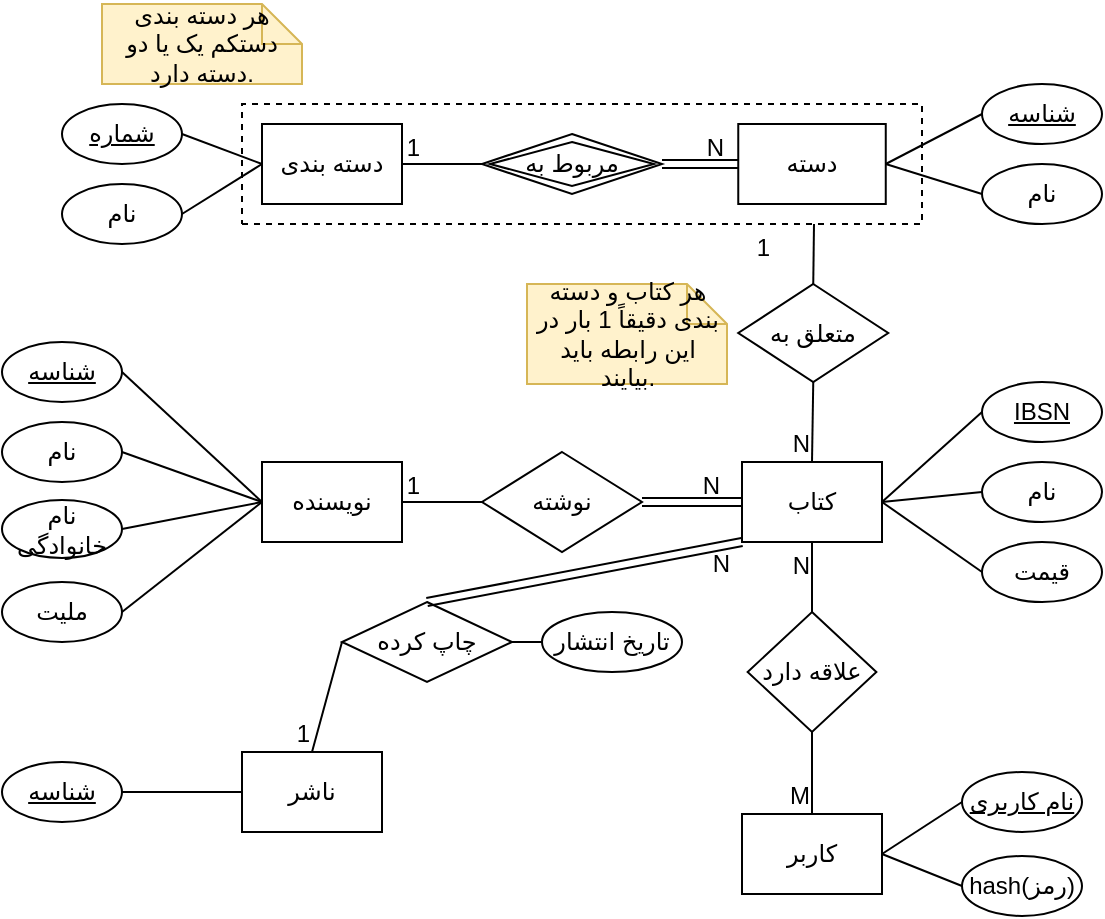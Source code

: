 <mxfile version="26.2.14">
  <diagram name="Page-1" id="AfUnkMUKUY46iMacb7uU">
    <mxGraphModel dx="444" dy="757" grid="1" gridSize="10" guides="1" tooltips="1" connect="1" arrows="1" fold="1" page="1" pageScale="1" pageWidth="850" pageHeight="1100" background="#FFFFFF" math="0" shadow="0">
      <root>
        <mxCell id="0" />
        <mxCell id="1" parent="0" />
        <mxCell id="wY0--rLpWHTfZow8YUd0-1" value="کتاب" style="rounded=0;whiteSpace=wrap;html=1;" vertex="1" parent="1">
          <mxGeometry x="510" y="259" width="70" height="40" as="geometry" />
        </mxCell>
        <mxCell id="wY0--rLpWHTfZow8YUd0-2" value="نویسنده" style="rounded=0;whiteSpace=wrap;html=1;" vertex="1" parent="1">
          <mxGeometry x="270" y="259" width="70" height="40" as="geometry" />
        </mxCell>
        <mxCell id="wY0--rLpWHTfZow8YUd0-3" value="نوشته" style="rhombus;whiteSpace=wrap;html=1;" vertex="1" parent="1">
          <mxGeometry x="380" y="254" width="80" height="50" as="geometry" />
        </mxCell>
        <mxCell id="wY0--rLpWHTfZow8YUd0-7" value="" style="shape=link;html=1;rounded=0;exitX=1;exitY=0.5;exitDx=0;exitDy=0;entryX=0;entryY=0.5;entryDx=0;entryDy=0;" edge="1" parent="1" source="wY0--rLpWHTfZow8YUd0-3" target="wY0--rLpWHTfZow8YUd0-1">
          <mxGeometry relative="1" as="geometry">
            <mxPoint x="340" y="349" as="sourcePoint" />
            <mxPoint x="500" y="349" as="targetPoint" />
          </mxGeometry>
        </mxCell>
        <mxCell id="wY0--rLpWHTfZow8YUd0-8" value="N" style="resizable=0;html=1;whiteSpace=wrap;align=right;verticalAlign=bottom;" connectable="0" vertex="1" parent="wY0--rLpWHTfZow8YUd0-7">
          <mxGeometry x="1" relative="1" as="geometry">
            <mxPoint x="-10" as="offset" />
          </mxGeometry>
        </mxCell>
        <mxCell id="wY0--rLpWHTfZow8YUd0-9" value="" style="endArrow=none;html=1;rounded=0;entryX=1;entryY=0.5;entryDx=0;entryDy=0;exitX=0;exitY=0.5;exitDx=0;exitDy=0;" edge="1" parent="1" source="wY0--rLpWHTfZow8YUd0-3" target="wY0--rLpWHTfZow8YUd0-2">
          <mxGeometry relative="1" as="geometry">
            <mxPoint x="340" y="349" as="sourcePoint" />
            <mxPoint x="500" y="349" as="targetPoint" />
          </mxGeometry>
        </mxCell>
        <mxCell id="wY0--rLpWHTfZow8YUd0-10" value="1" style="resizable=0;html=1;whiteSpace=wrap;align=right;verticalAlign=bottom;" connectable="0" vertex="1" parent="wY0--rLpWHTfZow8YUd0-9">
          <mxGeometry x="1" relative="1" as="geometry">
            <mxPoint x="10" as="offset" />
          </mxGeometry>
        </mxCell>
        <mxCell id="wY0--rLpWHTfZow8YUd0-11" value="IBSN" style="ellipse;whiteSpace=wrap;html=1;align=center;fontStyle=4;" vertex="1" parent="1">
          <mxGeometry x="630" y="219" width="60" height="30" as="geometry" />
        </mxCell>
        <mxCell id="wY0--rLpWHTfZow8YUd0-12" value="نام" style="ellipse;whiteSpace=wrap;html=1;align=center;" vertex="1" parent="1">
          <mxGeometry x="630" y="259" width="60" height="30" as="geometry" />
        </mxCell>
        <mxCell id="wY0--rLpWHTfZow8YUd0-13" value="قیمت" style="ellipse;whiteSpace=wrap;html=1;align=center;" vertex="1" parent="1">
          <mxGeometry x="630" y="299" width="60" height="30" as="geometry" />
        </mxCell>
        <mxCell id="wY0--rLpWHTfZow8YUd0-14" value="ناشر" style="whiteSpace=wrap;html=1;align=center;" vertex="1" parent="1">
          <mxGeometry x="260" y="404" width="70" height="40" as="geometry" />
        </mxCell>
        <mxCell id="wY0--rLpWHTfZow8YUd0-15" value="چاپ کرده" style="shape=rhombus;perimeter=rhombusPerimeter;whiteSpace=wrap;html=1;align=center;" vertex="1" parent="1">
          <mxGeometry x="310" y="329" width="85" height="40" as="geometry" />
        </mxCell>
        <mxCell id="wY0--rLpWHTfZow8YUd0-18" value="" style="endArrow=none;html=1;rounded=0;exitX=0;exitY=0.5;exitDx=0;exitDy=0;entryX=0.5;entryY=0;entryDx=0;entryDy=0;" edge="1" parent="1" source="wY0--rLpWHTfZow8YUd0-15" target="wY0--rLpWHTfZow8YUd0-14">
          <mxGeometry relative="1" as="geometry">
            <mxPoint x="320" y="389" as="sourcePoint" />
            <mxPoint x="480" y="389" as="targetPoint" />
          </mxGeometry>
        </mxCell>
        <mxCell id="wY0--rLpWHTfZow8YUd0-19" value="1" style="resizable=0;html=1;whiteSpace=wrap;align=right;verticalAlign=bottom;" connectable="0" vertex="1" parent="wY0--rLpWHTfZow8YUd0-18">
          <mxGeometry x="1" relative="1" as="geometry" />
        </mxCell>
        <mxCell id="wY0--rLpWHTfZow8YUd0-22" value="" style="shape=link;html=1;rounded=0;entryX=0;entryY=1;entryDx=0;entryDy=0;exitX=0.5;exitY=0;exitDx=0;exitDy=0;" edge="1" parent="1" source="wY0--rLpWHTfZow8YUd0-15" target="wY0--rLpWHTfZow8YUd0-1">
          <mxGeometry relative="1" as="geometry">
            <mxPoint x="320" y="389" as="sourcePoint" />
            <mxPoint x="480" y="389" as="targetPoint" />
          </mxGeometry>
        </mxCell>
        <mxCell id="wY0--rLpWHTfZow8YUd0-23" value="N" style="resizable=0;html=1;whiteSpace=wrap;align=right;verticalAlign=bottom;" connectable="0" vertex="1" parent="wY0--rLpWHTfZow8YUd0-22">
          <mxGeometry x="1" relative="1" as="geometry">
            <mxPoint x="-5" y="20" as="offset" />
          </mxGeometry>
        </mxCell>
        <mxCell id="wY0--rLpWHTfZow8YUd0-24" value="&lt;div&gt;شناسه&lt;/div&gt;" style="ellipse;whiteSpace=wrap;html=1;align=center;fontStyle=4;" vertex="1" parent="1">
          <mxGeometry x="140" y="409" width="60" height="30" as="geometry" />
        </mxCell>
        <mxCell id="wY0--rLpWHTfZow8YUd0-25" value="&lt;div&gt;شناسه&lt;/div&gt;" style="ellipse;whiteSpace=wrap;html=1;align=center;fontStyle=4;" vertex="1" parent="1">
          <mxGeometry x="140" y="199" width="60" height="30" as="geometry" />
        </mxCell>
        <mxCell id="wY0--rLpWHTfZow8YUd0-26" value="نام" style="ellipse;whiteSpace=wrap;html=1;align=center;" vertex="1" parent="1">
          <mxGeometry x="140" y="239" width="60" height="30" as="geometry" />
        </mxCell>
        <mxCell id="wY0--rLpWHTfZow8YUd0-27" value="" style="endArrow=none;html=1;rounded=0;exitX=0;exitY=0.5;exitDx=0;exitDy=0;entryX=1;entryY=0.5;entryDx=0;entryDy=0;" edge="1" parent="1" source="wY0--rLpWHTfZow8YUd0-14" target="wY0--rLpWHTfZow8YUd0-24">
          <mxGeometry relative="1" as="geometry">
            <mxPoint x="400" y="399" as="sourcePoint" />
            <mxPoint x="560" y="399" as="targetPoint" />
          </mxGeometry>
        </mxCell>
        <mxCell id="wY0--rLpWHTfZow8YUd0-28" value="تاریخ انتشار" style="ellipse;whiteSpace=wrap;html=1;align=center;" vertex="1" parent="1">
          <mxGeometry x="410" y="334" width="70" height="30" as="geometry" />
        </mxCell>
        <mxCell id="wY0--rLpWHTfZow8YUd0-29" value="" style="endArrow=none;html=1;rounded=0;entryX=0;entryY=0.5;entryDx=0;entryDy=0;exitX=1;exitY=0.5;exitDx=0;exitDy=0;" edge="1" parent="1" source="wY0--rLpWHTfZow8YUd0-15" target="wY0--rLpWHTfZow8YUd0-28">
          <mxGeometry relative="1" as="geometry">
            <mxPoint x="410" y="309" as="sourcePoint" />
            <mxPoint x="570" y="309" as="targetPoint" />
          </mxGeometry>
        </mxCell>
        <mxCell id="wY0--rLpWHTfZow8YUd0-30" value="" style="endArrow=none;html=1;rounded=0;entryX=0;entryY=0.5;entryDx=0;entryDy=0;exitX=1;exitY=0.5;exitDx=0;exitDy=0;" edge="1" parent="1" source="wY0--rLpWHTfZow8YUd0-1" target="wY0--rLpWHTfZow8YUd0-11">
          <mxGeometry relative="1" as="geometry">
            <mxPoint x="410" y="309" as="sourcePoint" />
            <mxPoint x="570" y="309" as="targetPoint" />
          </mxGeometry>
        </mxCell>
        <mxCell id="wY0--rLpWHTfZow8YUd0-31" value="" style="endArrow=none;html=1;rounded=0;entryX=0;entryY=0.5;entryDx=0;entryDy=0;exitX=1;exitY=0.5;exitDx=0;exitDy=0;" edge="1" parent="1" source="wY0--rLpWHTfZow8YUd0-1" target="wY0--rLpWHTfZow8YUd0-12">
          <mxGeometry relative="1" as="geometry">
            <mxPoint x="410" y="309" as="sourcePoint" />
            <mxPoint x="570" y="309" as="targetPoint" />
          </mxGeometry>
        </mxCell>
        <mxCell id="wY0--rLpWHTfZow8YUd0-32" value="دسته" style="whiteSpace=wrap;html=1;align=center;" vertex="1" parent="1">
          <mxGeometry x="508.13" y="90" width="73.75" height="40" as="geometry" />
        </mxCell>
        <mxCell id="wY0--rLpWHTfZow8YUd0-33" value="دسته بندی" style="whiteSpace=wrap;html=1;align=center;" vertex="1" parent="1">
          <mxGeometry x="270" y="90" width="70" height="40" as="geometry" />
        </mxCell>
        <mxCell id="wY0--rLpWHTfZow8YUd0-35" value="" style="shape=link;html=1;rounded=0;exitX=1;exitY=0.5;exitDx=0;exitDy=0;entryX=0;entryY=0.5;entryDx=0;entryDy=0;" edge="1" parent="1" source="wY0--rLpWHTfZow8YUd0-39" target="wY0--rLpWHTfZow8YUd0-32">
          <mxGeometry relative="1" as="geometry">
            <mxPoint x="465" y="110" as="sourcePoint" />
            <mxPoint x="550" y="160" as="targetPoint" />
          </mxGeometry>
        </mxCell>
        <mxCell id="wY0--rLpWHTfZow8YUd0-36" value="N" style="resizable=0;html=1;whiteSpace=wrap;align=right;verticalAlign=bottom;" connectable="0" vertex="1" parent="wY0--rLpWHTfZow8YUd0-35">
          <mxGeometry x="1" relative="1" as="geometry">
            <mxPoint x="-6" as="offset" />
          </mxGeometry>
        </mxCell>
        <mxCell id="wY0--rLpWHTfZow8YUd0-39" value="مربوط به" style="shape=rhombus;double=1;perimeter=rhombusPerimeter;whiteSpace=wrap;html=1;align=center;" vertex="1" parent="1">
          <mxGeometry x="380" y="95" width="90" height="30" as="geometry" />
        </mxCell>
        <mxCell id="wY0--rLpWHTfZow8YUd0-40" value="" style="endArrow=none;html=1;rounded=0;entryX=1;entryY=0.5;entryDx=0;entryDy=0;exitX=0;exitY=0.5;exitDx=0;exitDy=0;" edge="1" parent="1" source="wY0--rLpWHTfZow8YUd0-39" target="wY0--rLpWHTfZow8YUd0-33">
          <mxGeometry relative="1" as="geometry">
            <mxPoint x="390" y="160" as="sourcePoint" />
            <mxPoint x="550" y="160" as="targetPoint" />
          </mxGeometry>
        </mxCell>
        <mxCell id="wY0--rLpWHTfZow8YUd0-41" value="1" style="resizable=0;html=1;whiteSpace=wrap;align=right;verticalAlign=bottom;" connectable="0" vertex="1" parent="wY0--rLpWHTfZow8YUd0-40">
          <mxGeometry x="1" relative="1" as="geometry">
            <mxPoint x="10" as="offset" />
          </mxGeometry>
        </mxCell>
        <mxCell id="wY0--rLpWHTfZow8YUd0-42" value="هر دسته بندی دستکم یک یا دو دسته دارد." style="shape=note;size=20;whiteSpace=wrap;html=1;fillColor=#fff2cc;strokeColor=#d6b656;" vertex="1" parent="1">
          <mxGeometry x="190" y="30" width="100" height="40" as="geometry" />
        </mxCell>
        <mxCell id="wY0--rLpWHTfZow8YUd0-43" value="متعلق به" style="shape=rhombus;perimeter=rhombusPerimeter;whiteSpace=wrap;html=1;align=center;" vertex="1" parent="1">
          <mxGeometry x="508.13" y="170" width="74.99" height="49" as="geometry" />
        </mxCell>
        <mxCell id="wY0--rLpWHTfZow8YUd0-47" value="" style="endArrow=none;dashed=1;html=1;rounded=0;" edge="1" parent="1">
          <mxGeometry width="50" height="50" relative="1" as="geometry">
            <mxPoint x="260" y="140" as="sourcePoint" />
            <mxPoint x="260" y="140" as="targetPoint" />
            <Array as="points">
              <mxPoint x="600" y="140" />
              <mxPoint x="600" y="80" />
              <mxPoint x="260" y="80" />
            </Array>
          </mxGeometry>
        </mxCell>
        <mxCell id="wY0--rLpWHTfZow8YUd0-50" value="" style="endArrow=none;html=1;rounded=0;exitX=0.5;exitY=0;exitDx=0;exitDy=0;" edge="1" parent="1" source="wY0--rLpWHTfZow8YUd0-43">
          <mxGeometry relative="1" as="geometry">
            <mxPoint x="380" y="170" as="sourcePoint" />
            <mxPoint x="546" y="140" as="targetPoint" />
          </mxGeometry>
        </mxCell>
        <mxCell id="wY0--rLpWHTfZow8YUd0-51" value="1" style="resizable=0;html=1;whiteSpace=wrap;align=right;verticalAlign=bottom;" connectable="0" vertex="1" parent="wY0--rLpWHTfZow8YUd0-50">
          <mxGeometry x="1" relative="1" as="geometry">
            <mxPoint x="-20" y="20" as="offset" />
          </mxGeometry>
        </mxCell>
        <mxCell id="wY0--rLpWHTfZow8YUd0-52" value="" style="endArrow=none;html=1;rounded=0;entryX=0.5;entryY=0;entryDx=0;entryDy=0;exitX=0.5;exitY=1;exitDx=0;exitDy=0;" edge="1" parent="1" source="wY0--rLpWHTfZow8YUd0-43" target="wY0--rLpWHTfZow8YUd0-1">
          <mxGeometry relative="1" as="geometry">
            <mxPoint x="450" y="220" as="sourcePoint" />
            <mxPoint x="610" y="220" as="targetPoint" />
          </mxGeometry>
        </mxCell>
        <mxCell id="wY0--rLpWHTfZow8YUd0-53" value="N" style="resizable=0;html=1;whiteSpace=wrap;align=right;verticalAlign=bottom;" connectable="0" vertex="1" parent="wY0--rLpWHTfZow8YUd0-52">
          <mxGeometry x="1" relative="1" as="geometry" />
        </mxCell>
        <mxCell id="wY0--rLpWHTfZow8YUd0-54" value="هر کتاب و دسته بندی دقیقاً 1 بار در این رابطه باید بیایند." style="shape=note;size=20;whiteSpace=wrap;html=1;fillColor=#fff2cc;strokeColor=#d6b656;" vertex="1" parent="1">
          <mxGeometry x="402.5" y="170" width="100" height="50" as="geometry" />
        </mxCell>
        <mxCell id="wY0--rLpWHTfZow8YUd0-55" value="" style="endArrow=none;html=1;rounded=0;entryX=0;entryY=0.5;entryDx=0;entryDy=0;exitX=1;exitY=0.5;exitDx=0;exitDy=0;" edge="1" parent="1" source="wY0--rLpWHTfZow8YUd0-25" target="wY0--rLpWHTfZow8YUd0-2">
          <mxGeometry relative="1" as="geometry">
            <mxPoint x="260" y="290" as="sourcePoint" />
            <mxPoint x="420" y="290" as="targetPoint" />
          </mxGeometry>
        </mxCell>
        <mxCell id="wY0--rLpWHTfZow8YUd0-57" value="" style="endArrow=none;html=1;rounded=0;entryX=0;entryY=0.5;entryDx=0;entryDy=0;exitX=1;exitY=0.5;exitDx=0;exitDy=0;" edge="1" parent="1" source="wY0--rLpWHTfZow8YUd0-26" target="wY0--rLpWHTfZow8YUd0-2">
          <mxGeometry relative="1" as="geometry">
            <mxPoint x="260" y="290" as="sourcePoint" />
            <mxPoint x="420" y="290" as="targetPoint" />
          </mxGeometry>
        </mxCell>
        <mxCell id="wY0--rLpWHTfZow8YUd0-58" value="نام خانوادگی" style="ellipse;whiteSpace=wrap;html=1;align=center;" vertex="1" parent="1">
          <mxGeometry x="140" y="278" width="60" height="29" as="geometry" />
        </mxCell>
        <mxCell id="wY0--rLpWHTfZow8YUd0-59" value="ملیت" style="ellipse;whiteSpace=wrap;html=1;align=center;" vertex="1" parent="1">
          <mxGeometry x="140" y="319" width="60" height="30" as="geometry" />
        </mxCell>
        <mxCell id="wY0--rLpWHTfZow8YUd0-60" value="" style="endArrow=none;html=1;rounded=0;entryX=0;entryY=0.5;entryDx=0;entryDy=0;exitX=1;exitY=0.5;exitDx=0;exitDy=0;" edge="1" parent="1" source="wY0--rLpWHTfZow8YUd0-58" target="wY0--rLpWHTfZow8YUd0-2">
          <mxGeometry relative="1" as="geometry">
            <mxPoint x="260" y="290" as="sourcePoint" />
            <mxPoint x="420" y="290" as="targetPoint" />
          </mxGeometry>
        </mxCell>
        <mxCell id="wY0--rLpWHTfZow8YUd0-61" value="" style="endArrow=none;html=1;rounded=0;entryX=0;entryY=0.5;entryDx=0;entryDy=0;exitX=1;exitY=0.5;exitDx=0;exitDy=0;" edge="1" parent="1" source="wY0--rLpWHTfZow8YUd0-59" target="wY0--rLpWHTfZow8YUd0-2">
          <mxGeometry relative="1" as="geometry">
            <mxPoint x="260" y="290" as="sourcePoint" />
            <mxPoint x="420" y="290" as="targetPoint" />
          </mxGeometry>
        </mxCell>
        <mxCell id="wY0--rLpWHTfZow8YUd0-62" value="" style="endArrow=none;html=1;rounded=0;entryX=0;entryY=0.5;entryDx=0;entryDy=0;exitX=1;exitY=0.5;exitDx=0;exitDy=0;" edge="1" parent="1" source="wY0--rLpWHTfZow8YUd0-1" target="wY0--rLpWHTfZow8YUd0-13">
          <mxGeometry relative="1" as="geometry">
            <mxPoint x="450" y="290" as="sourcePoint" />
            <mxPoint x="610" y="290" as="targetPoint" />
          </mxGeometry>
        </mxCell>
        <mxCell id="wY0--rLpWHTfZow8YUd0-63" value="کاربر" style="whiteSpace=wrap;html=1;align=center;" vertex="1" parent="1">
          <mxGeometry x="510" y="435" width="70" height="40" as="geometry" />
        </mxCell>
        <mxCell id="wY0--rLpWHTfZow8YUd0-65" value="شماره" style="ellipse;whiteSpace=wrap;html=1;align=center;fontStyle=4;" vertex="1" parent="1">
          <mxGeometry x="170" y="80" width="60" height="30" as="geometry" />
        </mxCell>
        <mxCell id="wY0--rLpWHTfZow8YUd0-66" value="&lt;div&gt;شناسه&lt;/div&gt;" style="ellipse;whiteSpace=wrap;html=1;align=center;fontStyle=4;" vertex="1" parent="1">
          <mxGeometry x="630" y="70" width="60" height="30" as="geometry" />
        </mxCell>
        <mxCell id="wY0--rLpWHTfZow8YUd0-67" value="نام" style="ellipse;whiteSpace=wrap;html=1;align=center;" vertex="1" parent="1">
          <mxGeometry x="170" y="120" width="60" height="30" as="geometry" />
        </mxCell>
        <mxCell id="wY0--rLpWHTfZow8YUd0-68" value="نام" style="ellipse;whiteSpace=wrap;html=1;align=center;" vertex="1" parent="1">
          <mxGeometry x="630" y="110" width="60" height="30" as="geometry" />
        </mxCell>
        <mxCell id="wY0--rLpWHTfZow8YUd0-69" value="" style="endArrow=none;html=1;rounded=0;entryX=0;entryY=0.5;entryDx=0;entryDy=0;exitX=1;exitY=0.5;exitDx=0;exitDy=0;" edge="1" parent="1" source="wY0--rLpWHTfZow8YUd0-32" target="wY0--rLpWHTfZow8YUd0-68">
          <mxGeometry relative="1" as="geometry">
            <mxPoint x="450" y="230" as="sourcePoint" />
            <mxPoint x="610" y="230" as="targetPoint" />
          </mxGeometry>
        </mxCell>
        <mxCell id="wY0--rLpWHTfZow8YUd0-70" value="" style="endArrow=none;html=1;rounded=0;entryX=0;entryY=0.5;entryDx=0;entryDy=0;exitX=1;exitY=0.5;exitDx=0;exitDy=0;" edge="1" parent="1" source="wY0--rLpWHTfZow8YUd0-32" target="wY0--rLpWHTfZow8YUd0-66">
          <mxGeometry relative="1" as="geometry">
            <mxPoint x="450" y="230" as="sourcePoint" />
            <mxPoint x="610" y="230" as="targetPoint" />
          </mxGeometry>
        </mxCell>
        <mxCell id="wY0--rLpWHTfZow8YUd0-71" value="" style="endArrow=none;html=1;rounded=0;entryX=0;entryY=0.5;entryDx=0;entryDy=0;exitX=1;exitY=0.5;exitDx=0;exitDy=0;" edge="1" parent="1" source="wY0--rLpWHTfZow8YUd0-65" target="wY0--rLpWHTfZow8YUd0-33">
          <mxGeometry relative="1" as="geometry">
            <mxPoint x="450" y="230" as="sourcePoint" />
            <mxPoint x="610" y="230" as="targetPoint" />
          </mxGeometry>
        </mxCell>
        <mxCell id="wY0--rLpWHTfZow8YUd0-73" value="" style="endArrow=none;html=1;rounded=0;entryX=0;entryY=0.5;entryDx=0;entryDy=0;exitX=1;exitY=0.5;exitDx=0;exitDy=0;" edge="1" parent="1" source="wY0--rLpWHTfZow8YUd0-67" target="wY0--rLpWHTfZow8YUd0-33">
          <mxGeometry relative="1" as="geometry">
            <mxPoint x="450" y="230" as="sourcePoint" />
            <mxPoint x="610" y="230" as="targetPoint" />
          </mxGeometry>
        </mxCell>
        <mxCell id="wY0--rLpWHTfZow8YUd0-76" value="hash(رمز)" style="ellipse;whiteSpace=wrap;html=1;align=center;" vertex="1" parent="1">
          <mxGeometry x="620" y="456" width="60" height="30" as="geometry" />
        </mxCell>
        <mxCell id="wY0--rLpWHTfZow8YUd0-77" value="" style="endArrow=none;html=1;rounded=0;entryX=0;entryY=0.5;entryDx=0;entryDy=0;exitX=1;exitY=0.5;exitDx=0;exitDy=0;" edge="1" parent="1" source="wY0--rLpWHTfZow8YUd0-63" target="wY0--rLpWHTfZow8YUd0-79">
          <mxGeometry relative="1" as="geometry">
            <mxPoint x="490" y="406" as="sourcePoint" />
            <mxPoint x="620" y="430" as="targetPoint" />
          </mxGeometry>
        </mxCell>
        <mxCell id="wY0--rLpWHTfZow8YUd0-78" value="" style="endArrow=none;html=1;rounded=0;entryX=0;entryY=0.5;entryDx=0;entryDy=0;exitX=1;exitY=0.5;exitDx=0;exitDy=0;" edge="1" parent="1" source="wY0--rLpWHTfZow8YUd0-63" target="wY0--rLpWHTfZow8YUd0-76">
          <mxGeometry relative="1" as="geometry">
            <mxPoint x="490" y="406" as="sourcePoint" />
            <mxPoint x="650" y="406" as="targetPoint" />
          </mxGeometry>
        </mxCell>
        <mxCell id="wY0--rLpWHTfZow8YUd0-79" value="نام کاربری" style="ellipse;whiteSpace=wrap;html=1;align=center;fontStyle=4;" vertex="1" parent="1">
          <mxGeometry x="620" y="414" width="60" height="30" as="geometry" />
        </mxCell>
        <mxCell id="wY0--rLpWHTfZow8YUd0-80" value="علاقه دارد" style="shape=rhombus;perimeter=rhombusPerimeter;whiteSpace=wrap;html=1;align=center;" vertex="1" parent="1">
          <mxGeometry x="512.82" y="334" width="64.37" height="60" as="geometry" />
        </mxCell>
        <mxCell id="wY0--rLpWHTfZow8YUd0-81" value="" style="endArrow=none;html=1;rounded=0;entryX=0.5;entryY=1;entryDx=0;entryDy=0;exitX=0.5;exitY=0;exitDx=0;exitDy=0;" edge="1" parent="1" source="wY0--rLpWHTfZow8YUd0-80" target="wY0--rLpWHTfZow8YUd0-1">
          <mxGeometry relative="1" as="geometry">
            <mxPoint x="360" y="340" as="sourcePoint" />
            <mxPoint x="520" y="340" as="targetPoint" />
          </mxGeometry>
        </mxCell>
        <mxCell id="wY0--rLpWHTfZow8YUd0-82" value="N" style="resizable=0;html=1;whiteSpace=wrap;align=right;verticalAlign=bottom;" connectable="0" vertex="1" parent="wY0--rLpWHTfZow8YUd0-81">
          <mxGeometry x="1" relative="1" as="geometry">
            <mxPoint y="20" as="offset" />
          </mxGeometry>
        </mxCell>
        <mxCell id="wY0--rLpWHTfZow8YUd0-83" value="" style="endArrow=none;html=1;rounded=0;entryX=0.5;entryY=0;entryDx=0;entryDy=0;exitX=0.5;exitY=1;exitDx=0;exitDy=0;" edge="1" parent="1" source="wY0--rLpWHTfZow8YUd0-80" target="wY0--rLpWHTfZow8YUd0-63">
          <mxGeometry relative="1" as="geometry">
            <mxPoint x="360" y="340" as="sourcePoint" />
            <mxPoint x="520" y="340" as="targetPoint" />
          </mxGeometry>
        </mxCell>
        <mxCell id="wY0--rLpWHTfZow8YUd0-84" value="M" style="resizable=0;html=1;whiteSpace=wrap;align=right;verticalAlign=bottom;" connectable="0" vertex="1" parent="wY0--rLpWHTfZow8YUd0-83">
          <mxGeometry x="1" relative="1" as="geometry" />
        </mxCell>
      </root>
    </mxGraphModel>
  </diagram>
</mxfile>
